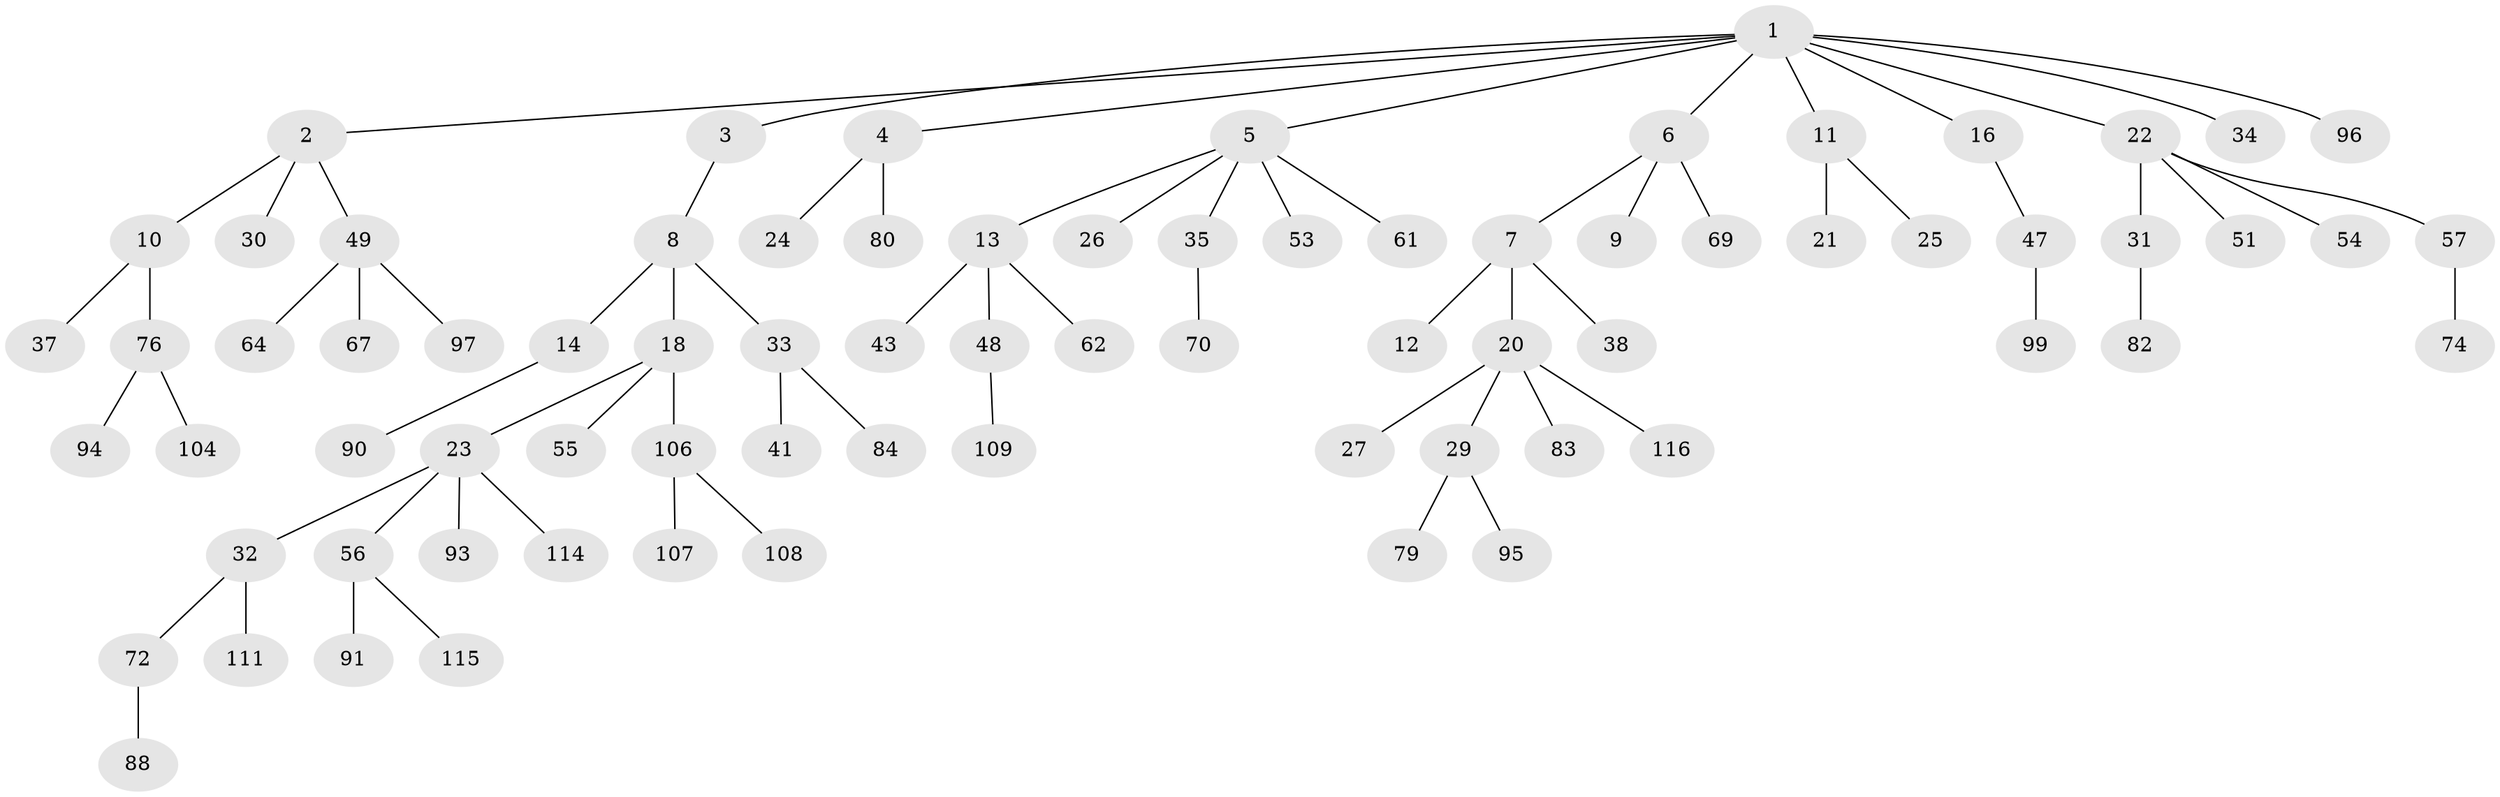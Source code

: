 // Generated by graph-tools (version 1.1) at 2025/52/02/27/25 19:52:11]
// undirected, 76 vertices, 75 edges
graph export_dot {
graph [start="1"]
  node [color=gray90,style=filled];
  1 [super="+45"];
  2 [super="+19"];
  3 [super="+39"];
  4 [super="+44"];
  5 [super="+100"];
  6 [super="+58"];
  7;
  8 [super="+15"];
  9 [super="+86"];
  10 [super="+40"];
  11 [super="+17"];
  12 [super="+50"];
  13 [super="+42"];
  14 [super="+59"];
  16;
  18 [super="+89"];
  20 [super="+28"];
  21;
  22 [super="+46"];
  23 [super="+63"];
  24 [super="+78"];
  25;
  26;
  27;
  29 [super="+71"];
  30 [super="+101"];
  31 [super="+103"];
  32 [super="+92"];
  33 [super="+75"];
  34 [super="+85"];
  35 [super="+36"];
  37;
  38 [super="+66"];
  41;
  43;
  47 [super="+77"];
  48 [super="+52"];
  49 [super="+110"];
  51;
  53 [super="+60"];
  54 [super="+105"];
  55 [super="+65"];
  56 [super="+98"];
  57 [super="+87"];
  61;
  62 [super="+68"];
  64;
  67;
  69;
  70;
  72 [super="+73"];
  74;
  76 [super="+102"];
  79;
  80 [super="+81"];
  82;
  83;
  84;
  88 [super="+113"];
  90;
  91 [super="+112"];
  93;
  94;
  95;
  96;
  97;
  99;
  104;
  106;
  107;
  108;
  109;
  111;
  114;
  115;
  116;
  1 -- 2;
  1 -- 3;
  1 -- 4;
  1 -- 5;
  1 -- 6;
  1 -- 11;
  1 -- 16;
  1 -- 22;
  1 -- 34;
  1 -- 96;
  2 -- 10;
  2 -- 49;
  2 -- 30;
  3 -- 8;
  4 -- 24;
  4 -- 80;
  5 -- 13;
  5 -- 26;
  5 -- 35;
  5 -- 53;
  5 -- 61;
  6 -- 7;
  6 -- 9;
  6 -- 69;
  7 -- 12;
  7 -- 20;
  7 -- 38;
  8 -- 14;
  8 -- 18;
  8 -- 33;
  10 -- 37;
  10 -- 76;
  11 -- 25;
  11 -- 21;
  13 -- 43;
  13 -- 48;
  13 -- 62;
  14 -- 90;
  16 -- 47;
  18 -- 23;
  18 -- 55;
  18 -- 106;
  20 -- 27;
  20 -- 116;
  20 -- 83;
  20 -- 29;
  22 -- 31;
  22 -- 54;
  22 -- 57;
  22 -- 51;
  23 -- 32;
  23 -- 56;
  23 -- 114;
  23 -- 93;
  29 -- 79;
  29 -- 95;
  31 -- 82;
  32 -- 72;
  32 -- 111;
  33 -- 41;
  33 -- 84;
  35 -- 70;
  47 -- 99;
  48 -- 109;
  49 -- 64;
  49 -- 67;
  49 -- 97;
  56 -- 91;
  56 -- 115;
  57 -- 74;
  72 -- 88;
  76 -- 94;
  76 -- 104;
  106 -- 107;
  106 -- 108;
}
